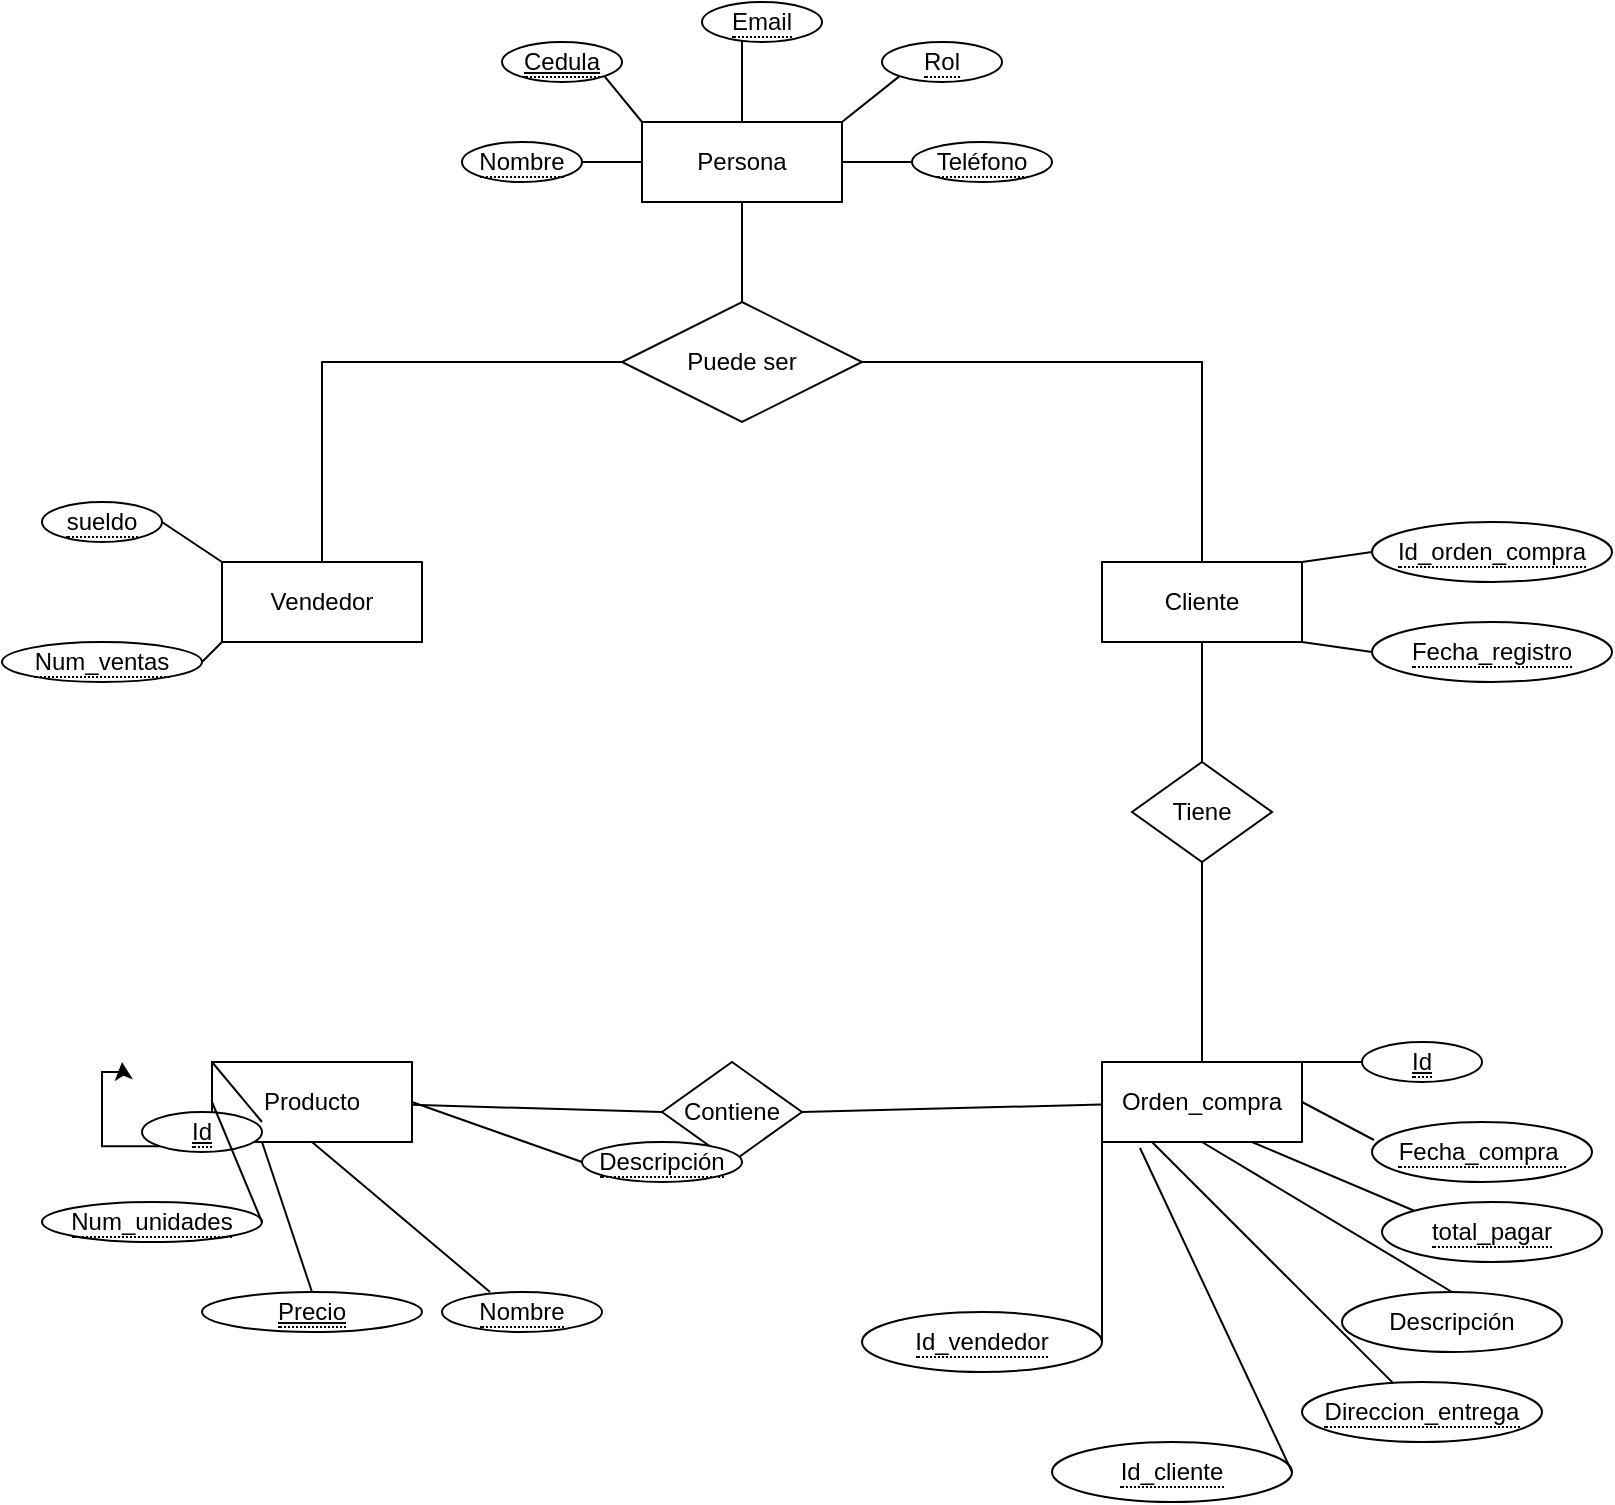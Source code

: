 <mxfile version="20.5.3" type="github">
  <diagram id="R2lEEEUBdFMjLlhIrx00" name="Page-1">
    <mxGraphModel dx="1632" dy="1844" grid="1" gridSize="10" guides="1" tooltips="1" connect="1" arrows="1" fold="1" page="1" pageScale="1" pageWidth="850" pageHeight="1100" math="0" shadow="0" extFonts="Permanent Marker^https://fonts.googleapis.com/css?family=Permanent+Marker">
      <root>
        <mxCell id="0" />
        <mxCell id="1" parent="0" />
        <mxCell id="wcKygk_WKPrEuLjn9pDS-1" value="Persona" style="whiteSpace=wrap;html=1;align=center;" parent="1" vertex="1">
          <mxGeometry x="280" y="-60" width="100" height="40" as="geometry" />
        </mxCell>
        <mxCell id="wcKygk_WKPrEuLjn9pDS-3" value="Vendedor" style="whiteSpace=wrap;html=1;align=center;" parent="1" vertex="1">
          <mxGeometry x="70" y="160" width="100" height="40" as="geometry" />
        </mxCell>
        <mxCell id="wcKygk_WKPrEuLjn9pDS-5" value="Producto" style="whiteSpace=wrap;html=1;align=center;" parent="1" vertex="1">
          <mxGeometry x="65" y="410" width="100" height="40" as="geometry" />
        </mxCell>
        <mxCell id="wcKygk_WKPrEuLjn9pDS-7" value="Orden_compra" style="whiteSpace=wrap;html=1;align=center;" parent="1" vertex="1">
          <mxGeometry x="510" y="410" width="100" height="40" as="geometry" />
        </mxCell>
        <mxCell id="wcKygk_WKPrEuLjn9pDS-37" value="Puede ser" style="shape=rhombus;perimeter=rhombusPerimeter;whiteSpace=wrap;html=1;align=center;" parent="1" vertex="1">
          <mxGeometry x="270" y="30" width="120" height="60" as="geometry" />
        </mxCell>
        <mxCell id="wcKygk_WKPrEuLjn9pDS-42" value="Cliente" style="whiteSpace=wrap;html=1;align=center;" parent="1" vertex="1">
          <mxGeometry x="510" y="160" width="100" height="40" as="geometry" />
        </mxCell>
        <mxCell id="wcKygk_WKPrEuLjn9pDS-85" style="edgeStyle=orthogonalEdgeStyle;rounded=0;orthogonalLoop=1;jettySize=auto;html=1;endArrow=none;endFill=0;" parent="1" source="wcKygk_WKPrEuLjn9pDS-71" target="wcKygk_WKPrEuLjn9pDS-1" edge="1">
          <mxGeometry relative="1" as="geometry" />
        </mxCell>
        <mxCell id="wcKygk_WKPrEuLjn9pDS-71" value="&lt;span style=&quot;border-bottom: 1px dotted&quot;&gt;Nombre&lt;/span&gt;" style="ellipse;whiteSpace=wrap;html=1;align=center;rotation=0;" parent="1" vertex="1">
          <mxGeometry x="190" y="-50" width="60" height="20" as="geometry" />
        </mxCell>
        <mxCell id="wcKygk_WKPrEuLjn9pDS-91" style="edgeStyle=orthogonalEdgeStyle;rounded=0;orthogonalLoop=1;jettySize=auto;html=1;endArrow=none;endFill=0;" parent="1" source="wcKygk_WKPrEuLjn9pDS-73" target="wcKygk_WKPrEuLjn9pDS-1" edge="1">
          <mxGeometry relative="1" as="geometry">
            <Array as="points">
              <mxPoint x="330" y="-90" />
              <mxPoint x="330" y="-90" />
            </Array>
          </mxGeometry>
        </mxCell>
        <mxCell id="wcKygk_WKPrEuLjn9pDS-73" value="&lt;span style=&quot;border-bottom: 1px dotted&quot;&gt;Email&lt;/span&gt;" style="ellipse;whiteSpace=wrap;html=1;align=center;rotation=0;" parent="1" vertex="1">
          <mxGeometry x="310" y="-120" width="60" height="20" as="geometry" />
        </mxCell>
        <mxCell id="wcKygk_WKPrEuLjn9pDS-88" style="edgeStyle=orthogonalEdgeStyle;rounded=0;orthogonalLoop=1;jettySize=auto;html=1;entryX=1;entryY=1;entryDx=0;entryDy=0;endArrow=none;endFill=0;exitX=0;exitY=0.5;exitDx=0;exitDy=0;" parent="1" source="wcKygk_WKPrEuLjn9pDS-75" target="wcKygk_WKPrEuLjn9pDS-1" edge="1">
          <mxGeometry relative="1" as="geometry">
            <Array as="points">
              <mxPoint x="380" y="-40" />
            </Array>
          </mxGeometry>
        </mxCell>
        <mxCell id="wcKygk_WKPrEuLjn9pDS-75" value="&lt;span style=&quot;border-bottom: 1px dotted&quot;&gt;Teléfono&lt;br&gt;&lt;/span&gt;" style="ellipse;whiteSpace=wrap;html=1;align=center;rotation=0;" parent="1" vertex="1">
          <mxGeometry x="415" y="-50" width="70" height="20" as="geometry" />
        </mxCell>
        <mxCell id="miYWSdLSkXnFFTQw0LnS-1" value="Contiene" style="rhombus;whiteSpace=wrap;html=1;" parent="1" vertex="1">
          <mxGeometry x="290" y="410" width="70" height="50" as="geometry" />
        </mxCell>
        <mxCell id="miYWSdLSkXnFFTQw0LnS-2" value="Tiene" style="rhombus;whiteSpace=wrap;html=1;" parent="1" vertex="1">
          <mxGeometry x="525" y="260" width="70" height="50" as="geometry" />
        </mxCell>
        <mxCell id="miYWSdLSkXnFFTQw0LnS-5" value="&lt;span style=&quot;border-bottom: 1px dotted&quot;&gt;&lt;u&gt;Cedula&lt;/u&gt;&lt;/span&gt;" style="ellipse;whiteSpace=wrap;html=1;align=center;rotation=0;" parent="1" vertex="1">
          <mxGeometry x="210" y="-100" width="60" height="20" as="geometry" />
        </mxCell>
        <mxCell id="miYWSdLSkXnFFTQw0LnS-6" value="&lt;span style=&quot;border-bottom: 1px dotted&quot;&gt;Rol&lt;/span&gt;" style="ellipse;whiteSpace=wrap;html=1;align=center;rotation=0;" parent="1" vertex="1">
          <mxGeometry x="400" y="-100" width="60" height="20" as="geometry" />
        </mxCell>
        <mxCell id="miYWSdLSkXnFFTQw0LnS-9" value="&lt;span style=&quot;border-bottom: 1px dotted&quot;&gt;sueldo&lt;/span&gt;" style="ellipse;whiteSpace=wrap;html=1;align=center;rotation=0;" parent="1" vertex="1">
          <mxGeometry x="-20" y="130" width="60" height="20" as="geometry" />
        </mxCell>
        <mxCell id="miYWSdLSkXnFFTQw0LnS-10" value="&lt;span style=&quot;border-bottom: 1px dotted&quot;&gt;Num_ventas&lt;/span&gt;" style="ellipse;whiteSpace=wrap;html=1;align=center;rotation=0;" parent="1" vertex="1">
          <mxGeometry x="-40" y="200" width="100" height="20" as="geometry" />
        </mxCell>
        <mxCell id="miYWSdLSkXnFFTQw0LnS-11" value="&lt;span style=&quot;border-bottom: 1px dotted&quot;&gt;Id_orden_compra&lt;/span&gt;" style="ellipse;whiteSpace=wrap;html=1;align=center;rotation=0;" parent="1" vertex="1">
          <mxGeometry x="645" y="140" width="120" height="30" as="geometry" />
        </mxCell>
        <mxCell id="miYWSdLSkXnFFTQw0LnS-12" value="&lt;span style=&quot;border-bottom: 1px dotted&quot;&gt;Fecha_registro&lt;/span&gt;" style="ellipse;whiteSpace=wrap;html=1;align=center;rotation=0;" parent="1" vertex="1">
          <mxGeometry x="645" y="190" width="120" height="30" as="geometry" />
        </mxCell>
        <mxCell id="miYWSdLSkXnFFTQw0LnS-13" value="&lt;span style=&quot;border-bottom: 1px dotted&quot;&gt;&lt;u&gt;Id&lt;/u&gt;&lt;/span&gt;" style="ellipse;whiteSpace=wrap;html=1;align=center;rotation=0;" parent="1" vertex="1">
          <mxGeometry x="640" y="400" width="60" height="20" as="geometry" />
        </mxCell>
        <mxCell id="miYWSdLSkXnFFTQw0LnS-14" value="&lt;span style=&quot;border-bottom: 1px dotted&quot;&gt;Fecha_compra&amp;nbsp;&lt;/span&gt;" style="ellipse;whiteSpace=wrap;html=1;align=center;rotation=0;" parent="1" vertex="1">
          <mxGeometry x="645" y="440" width="110" height="30" as="geometry" />
        </mxCell>
        <mxCell id="miYWSdLSkXnFFTQw0LnS-15" value="&lt;span style=&quot;border-bottom: 1px dotted&quot;&gt;total_pagar&lt;/span&gt;" style="ellipse;whiteSpace=wrap;html=1;align=center;rotation=0;" parent="1" vertex="1">
          <mxGeometry x="650" y="480" width="110" height="30" as="geometry" />
        </mxCell>
        <mxCell id="miYWSdLSkXnFFTQw0LnS-16" value="Descripción" style="ellipse;whiteSpace=wrap;html=1;align=center;rotation=0;" parent="1" vertex="1">
          <mxGeometry x="630" y="525" width="110" height="30" as="geometry" />
        </mxCell>
        <mxCell id="miYWSdLSkXnFFTQw0LnS-17" value="&lt;span style=&quot;border-bottom: 1px dotted&quot;&gt;Id_cliente&lt;/span&gt;" style="ellipse;whiteSpace=wrap;html=1;align=center;rotation=0;" parent="1" vertex="1">
          <mxGeometry x="485" y="600" width="120" height="30" as="geometry" />
        </mxCell>
        <mxCell id="miYWSdLSkXnFFTQw0LnS-18" value="&lt;span style=&quot;border-bottom: 1px dotted&quot;&gt;Id_vendedor&lt;/span&gt;" style="ellipse;whiteSpace=wrap;html=1;align=center;rotation=0;" parent="1" vertex="1">
          <mxGeometry x="390" y="535" width="120" height="30" as="geometry" />
        </mxCell>
        <mxCell id="fRVEjDxMoczMU0ceVwJc-9" style="edgeStyle=orthogonalEdgeStyle;rounded=0;orthogonalLoop=1;jettySize=auto;html=1;exitX=0;exitY=1;exitDx=0;exitDy=0;" edge="1" parent="1" source="miYWSdLSkXnFFTQw0LnS-19">
          <mxGeometry relative="1" as="geometry">
            <mxPoint x="20" y="410" as="targetPoint" />
          </mxGeometry>
        </mxCell>
        <mxCell id="miYWSdLSkXnFFTQw0LnS-19" value="&lt;span style=&quot;border-bottom: 1px dotted&quot;&gt;&lt;u&gt;Id&lt;/u&gt;&lt;/span&gt;" style="ellipse;whiteSpace=wrap;html=1;align=center;rotation=0;" parent="1" vertex="1">
          <mxGeometry x="30" y="435" width="60" height="20" as="geometry" />
        </mxCell>
        <mxCell id="miYWSdLSkXnFFTQw0LnS-20" value="&lt;span style=&quot;border-bottom: 1px dotted&quot;&gt;Num_unidades&lt;/span&gt;" style="ellipse;whiteSpace=wrap;html=1;align=center;rotation=0;" parent="1" vertex="1">
          <mxGeometry x="-20" y="480" width="110" height="20" as="geometry" />
        </mxCell>
        <mxCell id="miYWSdLSkXnFFTQw0LnS-21" value="&lt;span style=&quot;border-bottom: 1px dotted&quot;&gt;&lt;u&gt;Precio&lt;/u&gt;&lt;/span&gt;" style="ellipse;whiteSpace=wrap;html=1;align=center;rotation=0;" parent="1" vertex="1">
          <mxGeometry x="60" y="525" width="110" height="20" as="geometry" />
        </mxCell>
        <mxCell id="miYWSdLSkXnFFTQw0LnS-22" value="&lt;span style=&quot;border-bottom: 1px dotted&quot;&gt;Nombre&lt;/span&gt;" style="ellipse;whiteSpace=wrap;html=1;align=center;rotation=0;" parent="1" vertex="1">
          <mxGeometry x="180" y="525" width="80" height="20" as="geometry" />
        </mxCell>
        <mxCell id="miYWSdLSkXnFFTQw0LnS-23" value="&lt;span style=&quot;border-bottom: 1px dotted&quot;&gt;Descripción&lt;/span&gt;" style="ellipse;whiteSpace=wrap;html=1;align=center;rotation=0;" parent="1" vertex="1">
          <mxGeometry x="250" y="450" width="80" height="20" as="geometry" />
        </mxCell>
        <mxCell id="miYWSdLSkXnFFTQw0LnS-24" value="&lt;span style=&quot;border-bottom: 1px dotted&quot;&gt;Direccion_entrega&lt;/span&gt;" style="ellipse;whiteSpace=wrap;html=1;align=center;rotation=0;" parent="1" vertex="1">
          <mxGeometry x="610" y="570" width="120" height="30" as="geometry" />
        </mxCell>
        <mxCell id="miYWSdLSkXnFFTQw0LnS-25" value="" style="endArrow=none;html=1;rounded=0;exitX=1;exitY=0.5;exitDx=0;exitDy=0;entryX=0;entryY=0;entryDx=0;entryDy=0;" parent="1" source="miYWSdLSkXnFFTQw0LnS-18" target="wcKygk_WKPrEuLjn9pDS-7" edge="1">
          <mxGeometry width="50" height="50" relative="1" as="geometry">
            <mxPoint x="520" y="420" as="sourcePoint" />
            <mxPoint x="570" y="370" as="targetPoint" />
          </mxGeometry>
        </mxCell>
        <mxCell id="miYWSdLSkXnFFTQw0LnS-26" value="" style="endArrow=none;html=1;rounded=0;exitX=1;exitY=0.5;exitDx=0;exitDy=0;entryX=0.19;entryY=1.075;entryDx=0;entryDy=0;entryPerimeter=0;" parent="1" source="miYWSdLSkXnFFTQw0LnS-17" target="wcKygk_WKPrEuLjn9pDS-7" edge="1">
          <mxGeometry width="50" height="50" relative="1" as="geometry">
            <mxPoint x="450" y="460" as="sourcePoint" />
            <mxPoint x="500" y="410" as="targetPoint" />
          </mxGeometry>
        </mxCell>
        <mxCell id="miYWSdLSkXnFFTQw0LnS-27" value="" style="endArrow=none;html=1;rounded=0;entryX=0.25;entryY=1;entryDx=0;entryDy=0;" parent="1" source="miYWSdLSkXnFFTQw0LnS-24" target="wcKygk_WKPrEuLjn9pDS-7" edge="1">
          <mxGeometry width="50" height="50" relative="1" as="geometry">
            <mxPoint x="520" y="530" as="sourcePoint" />
            <mxPoint x="570" y="480" as="targetPoint" />
          </mxGeometry>
        </mxCell>
        <mxCell id="miYWSdLSkXnFFTQw0LnS-28" value="" style="endArrow=none;html=1;rounded=0;exitX=0.5;exitY=0;exitDx=0;exitDy=0;entryX=0.5;entryY=1;entryDx=0;entryDy=0;" parent="1" source="miYWSdLSkXnFFTQw0LnS-16" target="wcKygk_WKPrEuLjn9pDS-7" edge="1">
          <mxGeometry width="50" height="50" relative="1" as="geometry">
            <mxPoint x="580" y="530" as="sourcePoint" />
            <mxPoint x="630" y="480" as="targetPoint" />
          </mxGeometry>
        </mxCell>
        <mxCell id="miYWSdLSkXnFFTQw0LnS-29" value="" style="endArrow=none;html=1;rounded=0;exitX=0;exitY=0;exitDx=0;exitDy=0;entryX=0.75;entryY=1;entryDx=0;entryDy=0;" parent="1" source="miYWSdLSkXnFFTQw0LnS-15" target="wcKygk_WKPrEuLjn9pDS-7" edge="1">
          <mxGeometry width="50" height="50" relative="1" as="geometry">
            <mxPoint x="590" y="520" as="sourcePoint" />
            <mxPoint x="640" y="470" as="targetPoint" />
          </mxGeometry>
        </mxCell>
        <mxCell id="miYWSdLSkXnFFTQw0LnS-30" value="" style="endArrow=none;html=1;rounded=0;exitX=1;exitY=0.5;exitDx=0;exitDy=0;entryX=0.009;entryY=0.3;entryDx=0;entryDy=0;entryPerimeter=0;" parent="1" source="wcKygk_WKPrEuLjn9pDS-7" target="miYWSdLSkXnFFTQw0LnS-14" edge="1">
          <mxGeometry width="50" height="50" relative="1" as="geometry">
            <mxPoint x="620" y="430" as="sourcePoint" />
            <mxPoint x="670" y="380" as="targetPoint" />
          </mxGeometry>
        </mxCell>
        <mxCell id="miYWSdLSkXnFFTQw0LnS-31" value="" style="endArrow=none;html=1;rounded=0;exitX=1;exitY=0;exitDx=0;exitDy=0;entryX=0;entryY=0.5;entryDx=0;entryDy=0;" parent="1" source="wcKygk_WKPrEuLjn9pDS-7" target="miYWSdLSkXnFFTQw0LnS-13" edge="1">
          <mxGeometry width="50" height="50" relative="1" as="geometry">
            <mxPoint x="560" y="410" as="sourcePoint" />
            <mxPoint x="610" y="360" as="targetPoint" />
          </mxGeometry>
        </mxCell>
        <mxCell id="miYWSdLSkXnFFTQw0LnS-32" value="" style="endArrow=none;html=1;rounded=0;entryX=0;entryY=0;entryDx=0;entryDy=0;" parent="1" target="wcKygk_WKPrEuLjn9pDS-5" edge="1">
          <mxGeometry width="50" height="50" relative="1" as="geometry">
            <mxPoint x="90" y="440" as="sourcePoint" />
            <mxPoint x="140" y="390" as="targetPoint" />
          </mxGeometry>
        </mxCell>
        <mxCell id="miYWSdLSkXnFFTQw0LnS-33" value="" style="endArrow=none;html=1;rounded=0;exitX=1;exitY=0.5;exitDx=0;exitDy=0;entryX=0;entryY=0.5;entryDx=0;entryDy=0;" parent="1" source="miYWSdLSkXnFFTQw0LnS-20" target="wcKygk_WKPrEuLjn9pDS-5" edge="1">
          <mxGeometry width="50" height="50" relative="1" as="geometry">
            <mxPoint x="60" y="550" as="sourcePoint" />
            <mxPoint x="110" y="500" as="targetPoint" />
          </mxGeometry>
        </mxCell>
        <mxCell id="miYWSdLSkXnFFTQw0LnS-34" value="" style="endArrow=none;html=1;rounded=0;exitX=0.5;exitY=0;exitDx=0;exitDy=0;entryX=0.25;entryY=1;entryDx=0;entryDy=0;" parent="1" source="miYWSdLSkXnFFTQw0LnS-21" target="wcKygk_WKPrEuLjn9pDS-5" edge="1">
          <mxGeometry width="50" height="50" relative="1" as="geometry">
            <mxPoint x="120" y="540" as="sourcePoint" />
            <mxPoint x="170" y="490" as="targetPoint" />
          </mxGeometry>
        </mxCell>
        <mxCell id="miYWSdLSkXnFFTQw0LnS-35" value="" style="endArrow=none;html=1;rounded=0;exitX=0.5;exitY=1;exitDx=0;exitDy=0;entryX=0.3;entryY=0;entryDx=0;entryDy=0;entryPerimeter=0;" parent="1" source="wcKygk_WKPrEuLjn9pDS-5" target="miYWSdLSkXnFFTQw0LnS-22" edge="1">
          <mxGeometry width="50" height="50" relative="1" as="geometry">
            <mxPoint x="180" y="570" as="sourcePoint" />
            <mxPoint x="230" y="520" as="targetPoint" />
          </mxGeometry>
        </mxCell>
        <mxCell id="miYWSdLSkXnFFTQw0LnS-36" value="" style="endArrow=none;html=1;rounded=0;exitX=1;exitY=0.5;exitDx=0;exitDy=0;entryX=0;entryY=0.5;entryDx=0;entryDy=0;" parent="1" source="wcKygk_WKPrEuLjn9pDS-5" target="miYWSdLSkXnFFTQw0LnS-23" edge="1">
          <mxGeometry width="50" height="50" relative="1" as="geometry">
            <mxPoint x="230" y="490" as="sourcePoint" />
            <mxPoint x="280" y="440" as="targetPoint" />
          </mxGeometry>
        </mxCell>
        <mxCell id="miYWSdLSkXnFFTQw0LnS-37" value="" style="endArrow=none;html=1;rounded=0;exitX=1;exitY=1;exitDx=0;exitDy=0;entryX=0;entryY=0;entryDx=0;entryDy=0;" parent="1" source="miYWSdLSkXnFFTQw0LnS-5" target="wcKygk_WKPrEuLjn9pDS-1" edge="1">
          <mxGeometry width="50" height="50" relative="1" as="geometry">
            <mxPoint x="230" y="-40" as="sourcePoint" />
            <mxPoint x="280" y="-90" as="targetPoint" />
          </mxGeometry>
        </mxCell>
        <mxCell id="miYWSdLSkXnFFTQw0LnS-38" value="" style="endArrow=none;html=1;rounded=0;exitX=1;exitY=0;exitDx=0;exitDy=0;entryX=0;entryY=1;entryDx=0;entryDy=0;" parent="1" source="wcKygk_WKPrEuLjn9pDS-1" target="miYWSdLSkXnFFTQw0LnS-6" edge="1">
          <mxGeometry width="50" height="50" relative="1" as="geometry">
            <mxPoint x="380" y="-40" as="sourcePoint" />
            <mxPoint x="430" y="-90" as="targetPoint" />
          </mxGeometry>
        </mxCell>
        <mxCell id="miYWSdLSkXnFFTQw0LnS-41" value="" style="endArrow=none;html=1;rounded=0;exitX=1;exitY=0.5;exitDx=0;exitDy=0;entryX=0;entryY=0;entryDx=0;entryDy=0;" parent="1" source="miYWSdLSkXnFFTQw0LnS-9" target="wcKygk_WKPrEuLjn9pDS-3" edge="1">
          <mxGeometry width="50" height="50" relative="1" as="geometry">
            <mxPoint x="80" y="180" as="sourcePoint" />
            <mxPoint x="130" y="130" as="targetPoint" />
          </mxGeometry>
        </mxCell>
        <mxCell id="miYWSdLSkXnFFTQw0LnS-42" value="" style="endArrow=none;html=1;rounded=0;exitX=1;exitY=0.5;exitDx=0;exitDy=0;entryX=0;entryY=1;entryDx=0;entryDy=0;" parent="1" source="miYWSdLSkXnFFTQw0LnS-10" target="wcKygk_WKPrEuLjn9pDS-3" edge="1">
          <mxGeometry width="50" height="50" relative="1" as="geometry">
            <mxPoint x="100" y="290" as="sourcePoint" />
            <mxPoint x="150" y="240" as="targetPoint" />
          </mxGeometry>
        </mxCell>
        <mxCell id="miYWSdLSkXnFFTQw0LnS-43" value="" style="endArrow=none;html=1;rounded=0;exitX=1;exitY=0;exitDx=0;exitDy=0;entryX=0;entryY=0.5;entryDx=0;entryDy=0;" parent="1" source="wcKygk_WKPrEuLjn9pDS-42" target="miYWSdLSkXnFFTQw0LnS-11" edge="1">
          <mxGeometry width="50" height="50" relative="1" as="geometry">
            <mxPoint x="580" y="150" as="sourcePoint" />
            <mxPoint x="630" y="100" as="targetPoint" />
          </mxGeometry>
        </mxCell>
        <mxCell id="miYWSdLSkXnFFTQw0LnS-44" value="" style="endArrow=none;html=1;rounded=0;exitX=1;exitY=1;exitDx=0;exitDy=0;entryX=0;entryY=0.5;entryDx=0;entryDy=0;" parent="1" source="wcKygk_WKPrEuLjn9pDS-42" target="miYWSdLSkXnFFTQw0LnS-12" edge="1">
          <mxGeometry width="50" height="50" relative="1" as="geometry">
            <mxPoint x="600" y="290" as="sourcePoint" />
            <mxPoint x="650" y="240" as="targetPoint" />
          </mxGeometry>
        </mxCell>
        <mxCell id="fRVEjDxMoczMU0ceVwJc-2" value="" style="endArrow=none;html=1;rounded=0;" edge="1" parent="1" source="miYWSdLSkXnFFTQw0LnS-2" target="wcKygk_WKPrEuLjn9pDS-42">
          <mxGeometry width="50" height="50" relative="1" as="geometry">
            <mxPoint x="500" y="270" as="sourcePoint" />
            <mxPoint x="550" y="220" as="targetPoint" />
          </mxGeometry>
        </mxCell>
        <mxCell id="fRVEjDxMoczMU0ceVwJc-3" value="" style="endArrow=none;html=1;rounded=0;exitX=0.5;exitY=0;exitDx=0;exitDy=0;" edge="1" parent="1" source="wcKygk_WKPrEuLjn9pDS-7">
          <mxGeometry width="50" height="50" relative="1" as="geometry">
            <mxPoint x="510" y="380" as="sourcePoint" />
            <mxPoint x="560" y="310" as="targetPoint" />
            <Array as="points" />
          </mxGeometry>
        </mxCell>
        <mxCell id="fRVEjDxMoczMU0ceVwJc-4" value="" style="endArrow=none;html=1;rounded=0;entryX=0;entryY=0.5;entryDx=0;entryDy=0;" edge="1" parent="1" source="wcKygk_WKPrEuLjn9pDS-5" target="miYWSdLSkXnFFTQw0LnS-1">
          <mxGeometry width="50" height="50" relative="1" as="geometry">
            <mxPoint x="180" y="445" as="sourcePoint" />
            <mxPoint x="230" y="395" as="targetPoint" />
          </mxGeometry>
        </mxCell>
        <mxCell id="gliK2cXnC0KhO7XulMOS-1" value="" style="endArrow=none;html=1;rounded=0;entryX=0.5;entryY=1;entryDx=0;entryDy=0;exitX=0.5;exitY=0;exitDx=0;exitDy=0;" edge="1" parent="1" source="wcKygk_WKPrEuLjn9pDS-37" target="wcKygk_WKPrEuLjn9pDS-1">
          <mxGeometry width="50" height="50" relative="1" as="geometry">
            <mxPoint x="320" y="50" as="sourcePoint" />
            <mxPoint x="370" as="targetPoint" />
          </mxGeometry>
        </mxCell>
        <mxCell id="fRVEjDxMoczMU0ceVwJc-5" value="" style="endArrow=none;html=1;rounded=0;entryX=1;entryY=0.5;entryDx=0;entryDy=0;" edge="1" parent="1" source="wcKygk_WKPrEuLjn9pDS-7" target="miYWSdLSkXnFFTQw0LnS-1">
          <mxGeometry width="50" height="50" relative="1" as="geometry">
            <mxPoint x="415" y="360" as="sourcePoint" />
            <mxPoint x="465" y="310" as="targetPoint" />
          </mxGeometry>
        </mxCell>
        <mxCell id="gliK2cXnC0KhO7XulMOS-2" value="" style="endArrow=none;html=1;rounded=0;entryX=0;entryY=0.5;entryDx=0;entryDy=0;exitX=0.5;exitY=0;exitDx=0;exitDy=0;" edge="1" parent="1" source="wcKygk_WKPrEuLjn9pDS-3" target="wcKygk_WKPrEuLjn9pDS-37">
          <mxGeometry width="50" height="50" relative="1" as="geometry">
            <mxPoint x="190" y="130" as="sourcePoint" />
            <mxPoint x="240" y="80" as="targetPoint" />
            <Array as="points">
              <mxPoint x="120" y="60" />
            </Array>
          </mxGeometry>
        </mxCell>
        <mxCell id="gliK2cXnC0KhO7XulMOS-3" value="" style="endArrow=none;html=1;rounded=0;exitX=1;exitY=0.5;exitDx=0;exitDy=0;entryX=0.5;entryY=0;entryDx=0;entryDy=0;" edge="1" parent="1" source="wcKygk_WKPrEuLjn9pDS-37" target="wcKygk_WKPrEuLjn9pDS-42">
          <mxGeometry width="50" height="50" relative="1" as="geometry">
            <mxPoint x="360" y="160" as="sourcePoint" />
            <mxPoint x="410" y="110" as="targetPoint" />
            <Array as="points">
              <mxPoint x="560" y="60" />
            </Array>
          </mxGeometry>
        </mxCell>
      </root>
    </mxGraphModel>
  </diagram>
</mxfile>
